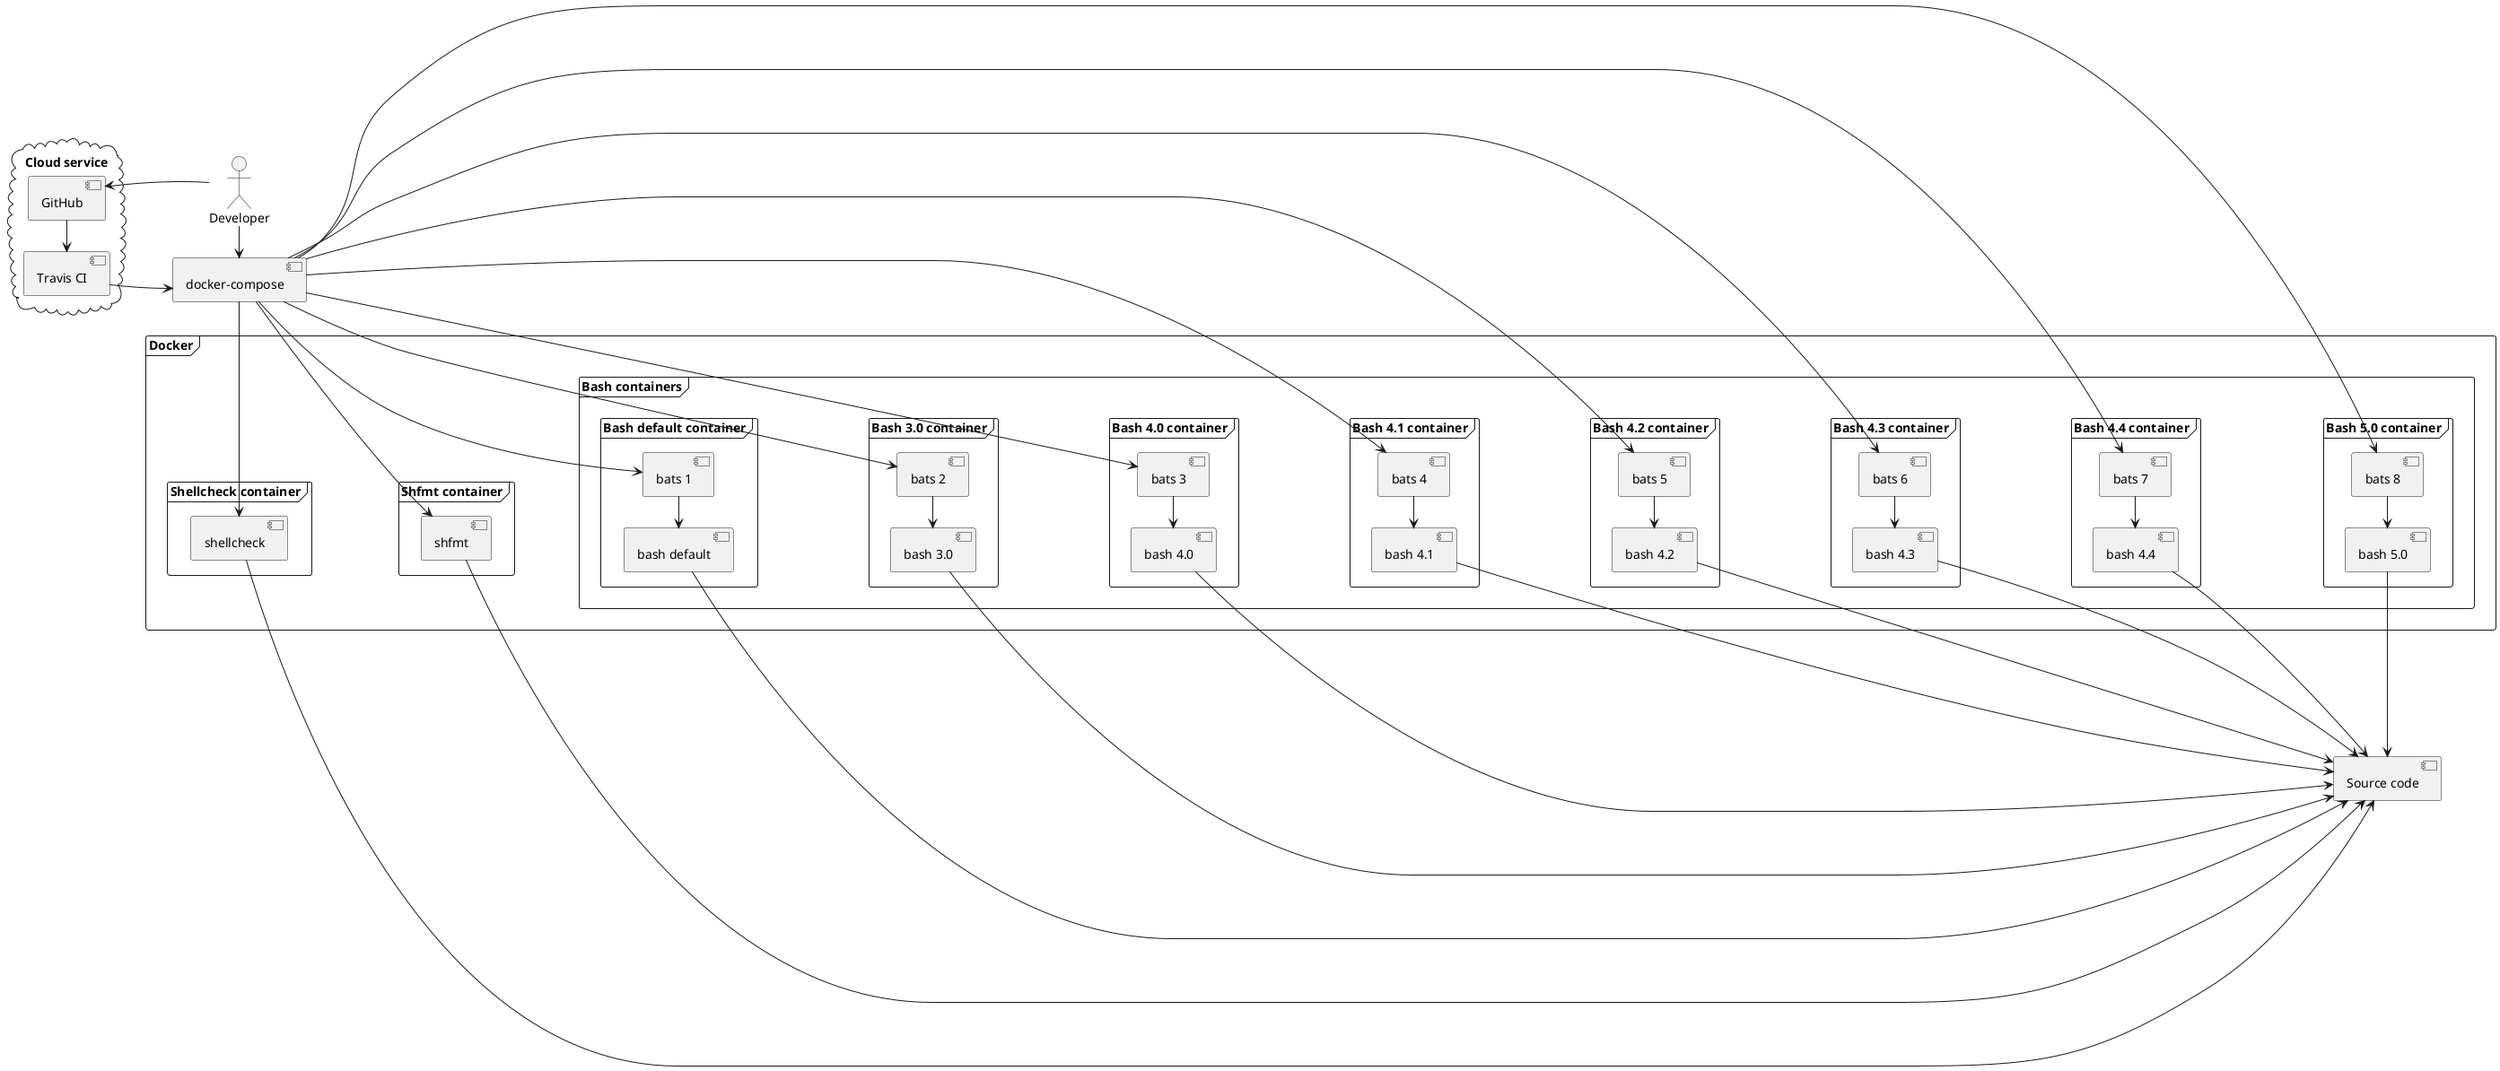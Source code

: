 @startuml

left to right direction

''''''''''''''''''''''''''''''''''''''''''''''''''''''''''''''''''''''''''''''''
' 登場人物の定義
''''''''''''''''''''''''''''''''''''''''''''''''''''''''''''''''''''''''''''''''

cloud "Cloud service" {
  [GitHub]
  [Travis CI]
}

Actor Developer as dev
[docker-compose]

frame "Docker" {
  frame "Shellcheck container" {
    [shellcheck]
  }
  frame "Shfmt container" {
    [shfmt]
  }
  frame "Bash containers" {
    frame "Bash default container" {
      [bats 1]
      [bash default]
    }
    frame "Bash 3.0 container" {
      [bats 2]
      [bash 3.0]
    }
    frame "Bash 4.0 container" {
      [bats 3]
      [bash 4.0]
    }
    frame "Bash 4.1 container" {
      [bats 4]
      [bash 4.1]
    }
    frame "Bash 4.2 container" {
      [bats 5]
      [bash 4.2]
    }
    frame "Bash 4.3 container" {
      [bats 6]
      [bash 4.3]
    }
    frame "Bash 4.4 container" {
      [bats 7]
      [bash 4.4]
    }
    frame "Bash 5.0 container" {
      [bats 8]
      [bash 5.0]
    }
  }
}

''''''''''''''''''''''''''''''''''''''''''''''''''''''''''''''''''''''''''''''''
' フローの定義
''''''''''''''''''''''''''''''''''''''''''''''''''''''''''''''''''''''''''''''''

' 開発者を起点とするフロー
dev -ri-> [docker-compose]

[docker-compose] -ri-> [shellcheck]
[shellcheck] -ri-> [Source code]

[docker-compose] -ri-> [shfmt]
[shfmt] -ri-> [Source code]

' Bats + Bashはセット
[docker-compose] -ri-> [bats 1]
[bats 1] -ri-> [bash default]
[bash default] -ri-> [Source code]

[docker-compose] -ri-> [bats 2]
[bats 2] -ri-> [bash 3.0]
[bash 3.0] -ri-> [Source code]

[docker-compose] -ri-> [bats 3]
[bats 3] -ri-> [bash 4.0]
[bash 4.0] -ri-> [Source code]

[docker-compose] -ri-> [bats 4]
[bats 4] -ri-> [bash 4.1]
[bash 4.1] -ri-> [Source code]

[docker-compose] -ri-> [bats 5]
[bats 5] -ri-> [bash 4.2]
[bash 4.2] -ri-> [Source code]

[docker-compose] -ri-> [bats 6]
[bats 6] -ri-> [bash 4.3]
[bash 4.3] -ri-> [Source code]

[docker-compose] -ri-> [bats 7]
[bats 7] -ri-> [bash 4.4]
[bash 4.4] -ri-> [Source code]

[docker-compose] -ri-> [bats 8]
[bats 8] -ri-> [bash 5.0]
[bash 5.0] -ri-> [Source code]

' GitHubにPushを起点とするフロー
dev -> [GitHub]
[GitHub] -> [Travis CI]
[Travis CI] -> [docker-compose]

''''''''''''''''''''''''''''''''''''''''''''''''''''''''''''''''''''''''''''''''
' 位置調整
''''''''''''''''''''''''''''''''''''''''''''''''''''''''''''''''''''''''''''''''

' Dockerコンテナグループでの配置
' shellcheck -down-> shfmt -down-> bash としたい
[shellcheck] -[hidden]- [shfmt]
[shfmt] -[hidden]- [bats 1]
[bats 1] -[hidden]- [bats 2]
[bash default] -[hidden]- [bash 3.0]
[bats 2] -[hidden]- [bats 3]
[bash 3.0] -[hidden]- [bash 4.0]
[bats 3] -[hidden]- [bats 4]
[bash 4.0] -[hidden]- [bash 4.1]
[bats 4] -[hidden]- [bats 5]
[bash 4.1] -[hidden]- [bash 4.2]
[bats 5] -[hidden]- [bats 6]
[bash 4.2] -[hidden]- [bash 4.3]
[bats 6] -[hidden]- [bats 7]
[bash 4.3] -[hidden]- [bash 4.4]
[bats 7] -[hidden]- [bats 8]
[bash 4.4] -[hidden]- [bash 5.0]

' GitHub, TravisCIなどのクラウド組はdevより上
dev -[hidden]up- [GitHub]
dev -[hidden]up- [Travis CI]
[docker-compose] -[hidden]up- [GitHub]
[docker-compose] -[hidden]up- [Travis CI]

@enduml
